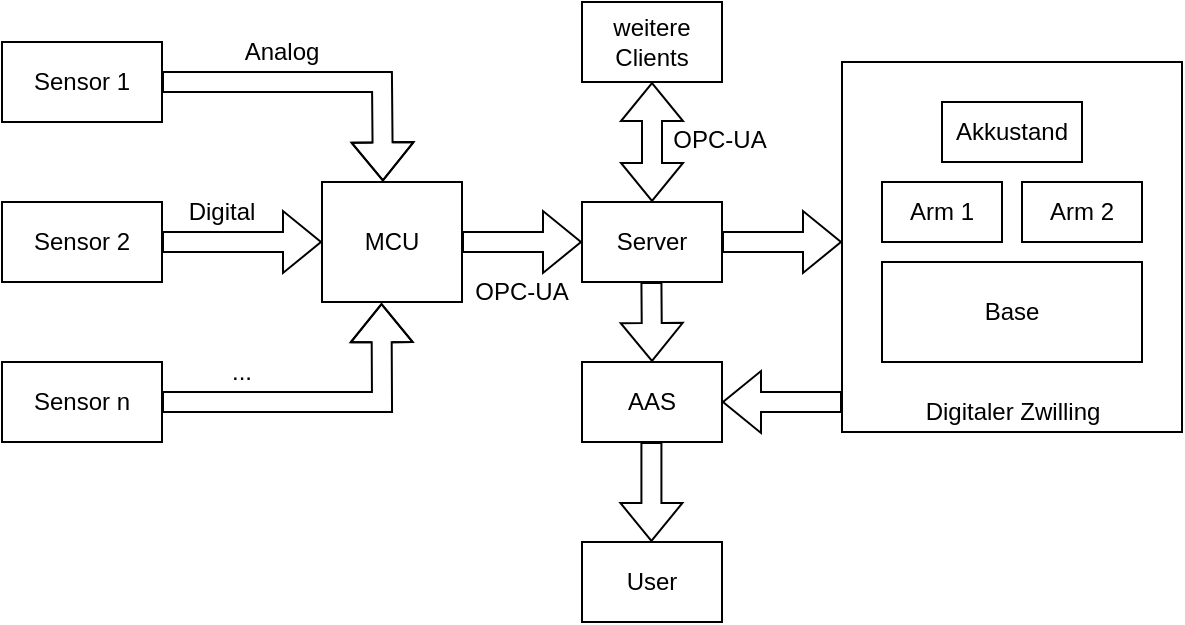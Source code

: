 <mxfile version="21.8.0" type="github">
  <diagram name="Page-1" id="zlk5ezC4eo5p-WXBBtBM">
    <mxGraphModel dx="819" dy="461" grid="1" gridSize="10" guides="1" tooltips="1" connect="1" arrows="1" fold="1" page="1" pageScale="1" pageWidth="850" pageHeight="1100" math="0" shadow="0">
      <root>
        <mxCell id="0" />
        <mxCell id="1" parent="0" />
        <mxCell id="FQmfqQlBrgT3XAdnYloM-1" value="Sensor 1" style="rounded=0;whiteSpace=wrap;html=1;" parent="1" vertex="1">
          <mxGeometry x="80" y="200" width="80" height="40" as="geometry" />
        </mxCell>
        <mxCell id="FQmfqQlBrgT3XAdnYloM-2" value="Sensor 2" style="rounded=0;whiteSpace=wrap;html=1;" parent="1" vertex="1">
          <mxGeometry x="80" y="280" width="80" height="40" as="geometry" />
        </mxCell>
        <mxCell id="FQmfqQlBrgT3XAdnYloM-4" value="Sensor n" style="rounded=0;whiteSpace=wrap;html=1;" parent="1" vertex="1">
          <mxGeometry x="80" y="360" width="80" height="40" as="geometry" />
        </mxCell>
        <mxCell id="FQmfqQlBrgT3XAdnYloM-5" value="MCU" style="rounded=0;whiteSpace=wrap;html=1;" parent="1" vertex="1">
          <mxGeometry x="240" y="270" width="70" height="60" as="geometry" />
        </mxCell>
        <mxCell id="FQmfqQlBrgT3XAdnYloM-8" value="" style="shape=flexArrow;endArrow=classic;html=1;rounded=0;exitX=1;exitY=0.5;exitDx=0;exitDy=0;" parent="1" source="FQmfqQlBrgT3XAdnYloM-2" target="FQmfqQlBrgT3XAdnYloM-5" edge="1">
          <mxGeometry width="50" height="50" relative="1" as="geometry">
            <mxPoint x="290" y="390" as="sourcePoint" />
            <mxPoint x="340" y="340" as="targetPoint" />
          </mxGeometry>
        </mxCell>
        <mxCell id="FQmfqQlBrgT3XAdnYloM-9" value="" style="shape=flexArrow;endArrow=classic;html=1;rounded=0;exitX=1;exitY=0.5;exitDx=0;exitDy=0;entryX=0.425;entryY=1.01;entryDx=0;entryDy=0;entryPerimeter=0;" parent="1" source="FQmfqQlBrgT3XAdnYloM-4" target="FQmfqQlBrgT3XAdnYloM-5" edge="1">
          <mxGeometry width="50" height="50" relative="1" as="geometry">
            <mxPoint x="290" y="390" as="sourcePoint" />
            <mxPoint x="340" y="340" as="targetPoint" />
            <Array as="points">
              <mxPoint x="270" y="380" />
            </Array>
          </mxGeometry>
        </mxCell>
        <mxCell id="FQmfqQlBrgT3XAdnYloM-10" value="" style="shape=flexArrow;endArrow=classic;html=1;rounded=0;exitX=1;exitY=0.5;exitDx=0;exitDy=0;entryX=0.435;entryY=-0.005;entryDx=0;entryDy=0;entryPerimeter=0;" parent="1" source="FQmfqQlBrgT3XAdnYloM-1" target="FQmfqQlBrgT3XAdnYloM-5" edge="1">
          <mxGeometry width="50" height="50" relative="1" as="geometry">
            <mxPoint x="290" y="390" as="sourcePoint" />
            <mxPoint x="270" y="260" as="targetPoint" />
            <Array as="points">
              <mxPoint x="270" y="220" />
            </Array>
          </mxGeometry>
        </mxCell>
        <mxCell id="FQmfqQlBrgT3XAdnYloM-11" value="Analog" style="text;html=1;strokeColor=none;fillColor=none;align=center;verticalAlign=middle;whiteSpace=wrap;rounded=0;" parent="1" vertex="1">
          <mxGeometry x="190" y="190" width="60" height="30" as="geometry" />
        </mxCell>
        <mxCell id="FQmfqQlBrgT3XAdnYloM-12" value="Digital" style="text;html=1;strokeColor=none;fillColor=none;align=center;verticalAlign=middle;whiteSpace=wrap;rounded=0;" parent="1" vertex="1">
          <mxGeometry x="160" y="270" width="60" height="30" as="geometry" />
        </mxCell>
        <mxCell id="FQmfqQlBrgT3XAdnYloM-13" value="..." style="text;html=1;strokeColor=none;fillColor=none;align=center;verticalAlign=middle;whiteSpace=wrap;rounded=0;" parent="1" vertex="1">
          <mxGeometry x="170" y="350" width="60" height="30" as="geometry" />
        </mxCell>
        <mxCell id="FQmfqQlBrgT3XAdnYloM-23" value="" style="shape=flexArrow;endArrow=classic;html=1;rounded=0;exitX=1;exitY=0.5;exitDx=0;exitDy=0;" parent="1" source="FQmfqQlBrgT3XAdnYloM-5" edge="1">
          <mxGeometry width="50" height="50" relative="1" as="geometry">
            <mxPoint x="460" y="330" as="sourcePoint" />
            <mxPoint x="370" y="300" as="targetPoint" />
          </mxGeometry>
        </mxCell>
        <mxCell id="FQmfqQlBrgT3XAdnYloM-24" value="OPC-UA" style="text;html=1;strokeColor=none;fillColor=none;align=center;verticalAlign=middle;whiteSpace=wrap;rounded=0;" parent="1" vertex="1">
          <mxGeometry x="300" y="310" width="80" height="30" as="geometry" />
        </mxCell>
        <mxCell id="WpRCeQGnWYd4xtdXqtZH-3" value="" style="group" parent="1" vertex="1" connectable="0">
          <mxGeometry x="500" y="210" width="170" height="190" as="geometry" />
        </mxCell>
        <mxCell id="FQmfqQlBrgT3XAdnYloM-21" value="" style="rounded=0;whiteSpace=wrap;html=1;" parent="WpRCeQGnWYd4xtdXqtZH-3" vertex="1">
          <mxGeometry width="170" height="185" as="geometry" />
        </mxCell>
        <mxCell id="FQmfqQlBrgT3XAdnYloM-15" value="Base" style="rounded=0;whiteSpace=wrap;html=1;" parent="WpRCeQGnWYd4xtdXqtZH-3" vertex="1">
          <mxGeometry x="20" y="100" width="130" height="50" as="geometry" />
        </mxCell>
        <mxCell id="FQmfqQlBrgT3XAdnYloM-16" value="Arm 1" style="rounded=0;whiteSpace=wrap;html=1;" parent="WpRCeQGnWYd4xtdXqtZH-3" vertex="1">
          <mxGeometry x="20" y="60" width="60" height="30" as="geometry" />
        </mxCell>
        <mxCell id="FQmfqQlBrgT3XAdnYloM-19" value="Arm 2" style="rounded=0;whiteSpace=wrap;html=1;" parent="WpRCeQGnWYd4xtdXqtZH-3" vertex="1">
          <mxGeometry x="90" y="60" width="60" height="30" as="geometry" />
        </mxCell>
        <mxCell id="FQmfqQlBrgT3XAdnYloM-20" value="Akkustand" style="rounded=0;whiteSpace=wrap;html=1;" parent="WpRCeQGnWYd4xtdXqtZH-3" vertex="1">
          <mxGeometry x="50" y="20" width="70" height="30" as="geometry" />
        </mxCell>
        <mxCell id="WpRCeQGnWYd4xtdXqtZH-1" value="Digitaler Zwilling" style="text;html=1;strokeColor=none;fillColor=none;align=center;verticalAlign=middle;whiteSpace=wrap;rounded=0;" parent="WpRCeQGnWYd4xtdXqtZH-3" vertex="1">
          <mxGeometry x="17.5" y="160" width="135" height="30" as="geometry" />
        </mxCell>
        <mxCell id="WpRCeQGnWYd4xtdXqtZH-7" value="" style="shape=flexArrow;endArrow=classic;html=1;rounded=0;exitX=1;exitY=0.5;exitDx=0;exitDy=0;" parent="1" source="KOSnxPY6G2vKbSCVMbJ9-1" edge="1">
          <mxGeometry width="50" height="50" relative="1" as="geometry">
            <mxPoint x="451" y="300" as="sourcePoint" />
            <mxPoint x="500" y="300" as="targetPoint" />
          </mxGeometry>
        </mxCell>
        <mxCell id="KOSnxPY6G2vKbSCVMbJ9-1" value="Server" style="rounded=0;whiteSpace=wrap;html=1;" parent="1" vertex="1">
          <mxGeometry x="370" y="280" width="70" height="40" as="geometry" />
        </mxCell>
        <mxCell id="yNkDBqD5MfUbXu3Hij1b-1" value="" style="shape=flexArrow;endArrow=classic;html=1;rounded=0;exitX=1;exitY=0.5;exitDx=0;exitDy=0;" edge="1" parent="1">
          <mxGeometry width="50" height="50" relative="1" as="geometry">
            <mxPoint x="404.71" y="400" as="sourcePoint" />
            <mxPoint x="404.71" y="450" as="targetPoint" />
          </mxGeometry>
        </mxCell>
        <mxCell id="yNkDBqD5MfUbXu3Hij1b-2" value="User" style="rounded=0;whiteSpace=wrap;html=1;" vertex="1" parent="1">
          <mxGeometry x="370" y="450" width="70" height="40" as="geometry" />
        </mxCell>
        <mxCell id="yNkDBqD5MfUbXu3Hij1b-4" value="AAS" style="rounded=0;whiteSpace=wrap;html=1;" vertex="1" parent="1">
          <mxGeometry x="370" y="360" width="70" height="40" as="geometry" />
        </mxCell>
        <mxCell id="yNkDBqD5MfUbXu3Hij1b-5" value="" style="shape=flexArrow;endArrow=classic;html=1;rounded=0;exitX=1;exitY=0.5;exitDx=0;exitDy=0;" edge="1" parent="1">
          <mxGeometry width="50" height="50" relative="1" as="geometry">
            <mxPoint x="404.71" y="320" as="sourcePoint" />
            <mxPoint x="405" y="360" as="targetPoint" />
          </mxGeometry>
        </mxCell>
        <mxCell id="yNkDBqD5MfUbXu3Hij1b-6" value="" style="shape=flexArrow;endArrow=classic;html=1;rounded=0;exitX=0;exitY=0.919;exitDx=0;exitDy=0;exitPerimeter=0;entryX=1;entryY=0.5;entryDx=0;entryDy=0;" edge="1" parent="1" source="FQmfqQlBrgT3XAdnYloM-21" target="yNkDBqD5MfUbXu3Hij1b-4">
          <mxGeometry width="50" height="50" relative="1" as="geometry">
            <mxPoint x="469.71" y="370" as="sourcePoint" />
            <mxPoint x="469.71" y="420" as="targetPoint" />
          </mxGeometry>
        </mxCell>
        <mxCell id="yNkDBqD5MfUbXu3Hij1b-8" value="" style="shape=flexArrow;endArrow=classic;startArrow=classic;html=1;rounded=0;exitX=0.5;exitY=0;exitDx=0;exitDy=0;" edge="1" parent="1" source="KOSnxPY6G2vKbSCVMbJ9-1">
          <mxGeometry width="100" height="100" relative="1" as="geometry">
            <mxPoint x="420" y="260" as="sourcePoint" />
            <mxPoint x="405" y="220" as="targetPoint" />
          </mxGeometry>
        </mxCell>
        <mxCell id="yNkDBqD5MfUbXu3Hij1b-9" value="weitere Clients" style="rounded=0;whiteSpace=wrap;html=1;" vertex="1" parent="1">
          <mxGeometry x="370" y="180" width="70" height="40" as="geometry" />
        </mxCell>
        <mxCell id="yNkDBqD5MfUbXu3Hij1b-10" value="OPC-UA" style="text;html=1;strokeColor=none;fillColor=none;align=center;verticalAlign=middle;whiteSpace=wrap;rounded=0;" vertex="1" parent="1">
          <mxGeometry x="399" y="234" width="80" height="30" as="geometry" />
        </mxCell>
      </root>
    </mxGraphModel>
  </diagram>
</mxfile>
